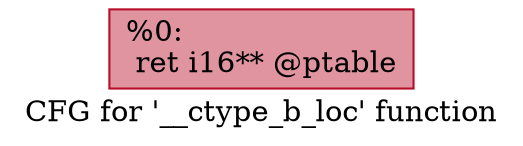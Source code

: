 digraph "CFG for '__ctype_b_loc' function" {
	label="CFG for '__ctype_b_loc' function";

	Node0x250c1d0 [shape=record,color="#b70d28ff", style=filled, fillcolor="#b70d2870",label="{%0:\l  ret i16** @ptable\l}"];
}
